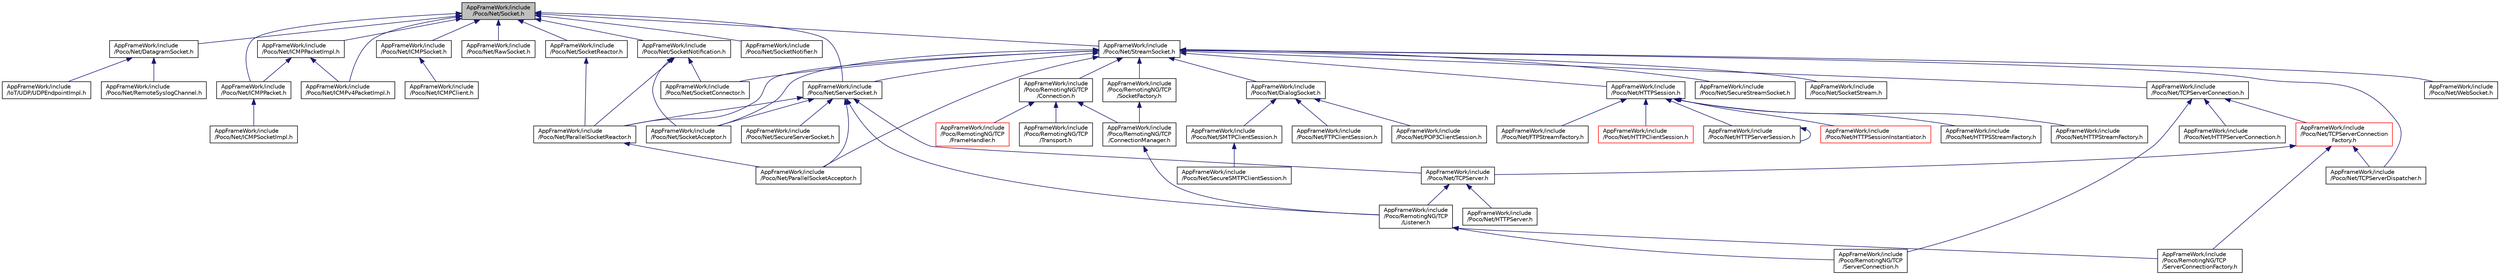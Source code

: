 digraph "AppFrameWork/include/Poco/Net/Socket.h"
{
 // LATEX_PDF_SIZE
  edge [fontname="Helvetica",fontsize="10",labelfontname="Helvetica",labelfontsize="10"];
  node [fontname="Helvetica",fontsize="10",shape=record];
  Node1 [label="AppFrameWork/include\l/Poco/Net/Socket.h",height=0.2,width=0.4,color="black", fillcolor="grey75", style="filled", fontcolor="black",tooltip=" "];
  Node1 -> Node2 [dir="back",color="midnightblue",fontsize="10",style="solid"];
  Node2 [label="AppFrameWork/include\l/Poco/Net/DatagramSocket.h",height=0.2,width=0.4,color="black", fillcolor="white", style="filled",URL="$DatagramSocket_8h.html",tooltip=" "];
  Node2 -> Node3 [dir="back",color="midnightblue",fontsize="10",style="solid"];
  Node3 [label="AppFrameWork/include\l/IoT/UDP/UDPEndpointImpl.h",height=0.2,width=0.4,color="black", fillcolor="white", style="filled",URL="$UDPEndpointImpl_8h.html",tooltip=" "];
  Node2 -> Node4 [dir="back",color="midnightblue",fontsize="10",style="solid"];
  Node4 [label="AppFrameWork/include\l/Poco/Net/RemoteSyslogChannel.h",height=0.2,width=0.4,color="black", fillcolor="white", style="filled",URL="$RemoteSyslogChannel_8h.html",tooltip=" "];
  Node1 -> Node5 [dir="back",color="midnightblue",fontsize="10",style="solid"];
  Node5 [label="AppFrameWork/include\l/Poco/Net/ICMPPacket.h",height=0.2,width=0.4,color="black", fillcolor="white", style="filled",URL="$ICMPPacket_8h.html",tooltip=" "];
  Node5 -> Node6 [dir="back",color="midnightblue",fontsize="10",style="solid"];
  Node6 [label="AppFrameWork/include\l/Poco/Net/ICMPSocketImpl.h",height=0.2,width=0.4,color="black", fillcolor="white", style="filled",URL="$ICMPSocketImpl_8h.html",tooltip=" "];
  Node1 -> Node7 [dir="back",color="midnightblue",fontsize="10",style="solid"];
  Node7 [label="AppFrameWork/include\l/Poco/Net/ICMPPacketImpl.h",height=0.2,width=0.4,color="black", fillcolor="white", style="filled",URL="$ICMPPacketImpl_8h.html",tooltip=" "];
  Node7 -> Node5 [dir="back",color="midnightblue",fontsize="10",style="solid"];
  Node7 -> Node8 [dir="back",color="midnightblue",fontsize="10",style="solid"];
  Node8 [label="AppFrameWork/include\l/Poco/Net/ICMPv4PacketImpl.h",height=0.2,width=0.4,color="black", fillcolor="white", style="filled",URL="$ICMPv4PacketImpl_8h.html",tooltip=" "];
  Node1 -> Node9 [dir="back",color="midnightblue",fontsize="10",style="solid"];
  Node9 [label="AppFrameWork/include\l/Poco/Net/ICMPSocket.h",height=0.2,width=0.4,color="black", fillcolor="white", style="filled",URL="$ICMPSocket_8h.html",tooltip=" "];
  Node9 -> Node10 [dir="back",color="midnightblue",fontsize="10",style="solid"];
  Node10 [label="AppFrameWork/include\l/Poco/Net/ICMPClient.h",height=0.2,width=0.4,color="black", fillcolor="white", style="filled",URL="$ICMPClient_8h.html",tooltip=" "];
  Node1 -> Node8 [dir="back",color="midnightblue",fontsize="10",style="solid"];
  Node1 -> Node11 [dir="back",color="midnightblue",fontsize="10",style="solid"];
  Node11 [label="AppFrameWork/include\l/Poco/Net/RawSocket.h",height=0.2,width=0.4,color="black", fillcolor="white", style="filled",URL="$RawSocket_8h.html",tooltip=" "];
  Node1 -> Node12 [dir="back",color="midnightblue",fontsize="10",style="solid"];
  Node12 [label="AppFrameWork/include\l/Poco/Net/ServerSocket.h",height=0.2,width=0.4,color="black", fillcolor="white", style="filled",URL="$ServerSocket_8h.html",tooltip=" "];
  Node12 -> Node13 [dir="back",color="midnightblue",fontsize="10",style="solid"];
  Node13 [label="AppFrameWork/include\l/Poco/Net/ParallelSocketAcceptor.h",height=0.2,width=0.4,color="black", fillcolor="white", style="filled",URL="$ParallelSocketAcceptor_8h.html",tooltip=" "];
  Node12 -> Node14 [dir="back",color="midnightblue",fontsize="10",style="solid"];
  Node14 [label="AppFrameWork/include\l/Poco/Net/ParallelSocketReactor.h",height=0.2,width=0.4,color="black", fillcolor="white", style="filled",URL="$ParallelSocketReactor_8h.html",tooltip=" "];
  Node14 -> Node13 [dir="back",color="midnightblue",fontsize="10",style="solid"];
  Node12 -> Node15 [dir="back",color="midnightblue",fontsize="10",style="solid"];
  Node15 [label="AppFrameWork/include\l/Poco/Net/SecureServerSocket.h",height=0.2,width=0.4,color="black", fillcolor="white", style="filled",URL="$SecureServerSocket_8h.html",tooltip=" "];
  Node12 -> Node16 [dir="back",color="midnightblue",fontsize="10",style="solid"];
  Node16 [label="AppFrameWork/include\l/Poco/Net/SocketAcceptor.h",height=0.2,width=0.4,color="black", fillcolor="white", style="filled",URL="$SocketAcceptor_8h.html",tooltip=" "];
  Node12 -> Node17 [dir="back",color="midnightblue",fontsize="10",style="solid"];
  Node17 [label="AppFrameWork/include\l/Poco/Net/TCPServer.h",height=0.2,width=0.4,color="black", fillcolor="white", style="filled",URL="$TCPServer_8h.html",tooltip=" "];
  Node17 -> Node18 [dir="back",color="midnightblue",fontsize="10",style="solid"];
  Node18 [label="AppFrameWork/include\l/Poco/Net/HTTPServer.h",height=0.2,width=0.4,color="black", fillcolor="white", style="filled",URL="$HTTPServer_8h.html",tooltip=" "];
  Node17 -> Node19 [dir="back",color="midnightblue",fontsize="10",style="solid"];
  Node19 [label="AppFrameWork/include\l/Poco/RemotingNG/TCP\l/Listener.h",height=0.2,width=0.4,color="black", fillcolor="white", style="filled",URL="$TCP_2Listener_8h.html",tooltip=" "];
  Node19 -> Node20 [dir="back",color="midnightblue",fontsize="10",style="solid"];
  Node20 [label="AppFrameWork/include\l/Poco/RemotingNG/TCP\l/ServerConnection.h",height=0.2,width=0.4,color="black", fillcolor="white", style="filled",URL="$ServerConnection_8h.html",tooltip=" "];
  Node19 -> Node21 [dir="back",color="midnightblue",fontsize="10",style="solid"];
  Node21 [label="AppFrameWork/include\l/Poco/RemotingNG/TCP\l/ServerConnectionFactory.h",height=0.2,width=0.4,color="black", fillcolor="white", style="filled",URL="$ServerConnectionFactory_8h.html",tooltip=" "];
  Node12 -> Node19 [dir="back",color="midnightblue",fontsize="10",style="solid"];
  Node1 -> Node22 [dir="back",color="midnightblue",fontsize="10",style="solid"];
  Node22 [label="AppFrameWork/include\l/Poco/Net/SocketNotification.h",height=0.2,width=0.4,color="black", fillcolor="white", style="filled",URL="$SocketNotification_8h.html",tooltip=" "];
  Node22 -> Node14 [dir="back",color="midnightblue",fontsize="10",style="solid"];
  Node22 -> Node16 [dir="back",color="midnightblue",fontsize="10",style="solid"];
  Node22 -> Node23 [dir="back",color="midnightblue",fontsize="10",style="solid"];
  Node23 [label="AppFrameWork/include\l/Poco/Net/SocketConnector.h",height=0.2,width=0.4,color="black", fillcolor="white", style="filled",URL="$SocketConnector_8h.html",tooltip=" "];
  Node1 -> Node24 [dir="back",color="midnightblue",fontsize="10",style="solid"];
  Node24 [label="AppFrameWork/include\l/Poco/Net/SocketNotifier.h",height=0.2,width=0.4,color="black", fillcolor="white", style="filled",URL="$SocketNotifier_8h.html",tooltip=" "];
  Node1 -> Node25 [dir="back",color="midnightblue",fontsize="10",style="solid"];
  Node25 [label="AppFrameWork/include\l/Poco/Net/SocketReactor.h",height=0.2,width=0.4,color="black", fillcolor="white", style="filled",URL="$SocketReactor_8h.html",tooltip=" "];
  Node25 -> Node14 [dir="back",color="midnightblue",fontsize="10",style="solid"];
  Node1 -> Node26 [dir="back",color="midnightblue",fontsize="10",style="solid"];
  Node26 [label="AppFrameWork/include\l/Poco/Net/StreamSocket.h",height=0.2,width=0.4,color="black", fillcolor="white", style="filled",URL="$StreamSocket_8h.html",tooltip=" "];
  Node26 -> Node27 [dir="back",color="midnightblue",fontsize="10",style="solid"];
  Node27 [label="AppFrameWork/include\l/Poco/Net/DialogSocket.h",height=0.2,width=0.4,color="black", fillcolor="white", style="filled",URL="$DialogSocket_8h.html",tooltip=" "];
  Node27 -> Node28 [dir="back",color="midnightblue",fontsize="10",style="solid"];
  Node28 [label="AppFrameWork/include\l/Poco/Net/FTPClientSession.h",height=0.2,width=0.4,color="black", fillcolor="white", style="filled",URL="$FTPClientSession_8h.html",tooltip=" "];
  Node27 -> Node29 [dir="back",color="midnightblue",fontsize="10",style="solid"];
  Node29 [label="AppFrameWork/include\l/Poco/Net/POP3ClientSession.h",height=0.2,width=0.4,color="black", fillcolor="white", style="filled",URL="$POP3ClientSession_8h.html",tooltip=" "];
  Node27 -> Node30 [dir="back",color="midnightblue",fontsize="10",style="solid"];
  Node30 [label="AppFrameWork/include\l/Poco/Net/SMTPClientSession.h",height=0.2,width=0.4,color="black", fillcolor="white", style="filled",URL="$SMTPClientSession_8h.html",tooltip=" "];
  Node30 -> Node31 [dir="back",color="midnightblue",fontsize="10",style="solid"];
  Node31 [label="AppFrameWork/include\l/Poco/Net/SecureSMTPClientSession.h",height=0.2,width=0.4,color="black", fillcolor="white", style="filled",URL="$SecureSMTPClientSession_8h.html",tooltip=" "];
  Node26 -> Node32 [dir="back",color="midnightblue",fontsize="10",style="solid"];
  Node32 [label="AppFrameWork/include\l/Poco/Net/HTTPSession.h",height=0.2,width=0.4,color="black", fillcolor="white", style="filled",URL="$HTTPSession_8h.html",tooltip=" "];
  Node32 -> Node33 [dir="back",color="midnightblue",fontsize="10",style="solid"];
  Node33 [label="AppFrameWork/include\l/Poco/Net/FTPStreamFactory.h",height=0.2,width=0.4,color="black", fillcolor="white", style="filled",URL="$FTPStreamFactory_8h.html",tooltip=" "];
  Node32 -> Node34 [dir="back",color="midnightblue",fontsize="10",style="solid"];
  Node34 [label="AppFrameWork/include\l/Poco/Net/HTTPClientSession.h",height=0.2,width=0.4,color="red", fillcolor="white", style="filled",URL="$HTTPClientSession_8h.html",tooltip=" "];
  Node32 -> Node36 [dir="back",color="midnightblue",fontsize="10",style="solid"];
  Node36 [label="AppFrameWork/include\l/Poco/Net/HTTPServerSession.h",height=0.2,width=0.4,color="black", fillcolor="white", style="filled",URL="$HTTPServerSession_8h.html",tooltip=" "];
  Node36 -> Node36 [dir="back",color="midnightblue",fontsize="10",style="solid"];
  Node32 -> Node37 [dir="back",color="midnightblue",fontsize="10",style="solid"];
  Node37 [label="AppFrameWork/include\l/Poco/Net/HTTPSessionInstantiator.h",height=0.2,width=0.4,color="red", fillcolor="white", style="filled",URL="$HTTPSessionInstantiator_8h.html",tooltip=" "];
  Node32 -> Node39 [dir="back",color="midnightblue",fontsize="10",style="solid"];
  Node39 [label="AppFrameWork/include\l/Poco/Net/HTTPSStreamFactory.h",height=0.2,width=0.4,color="black", fillcolor="white", style="filled",URL="$HTTPSStreamFactory_8h.html",tooltip=" "];
  Node32 -> Node40 [dir="back",color="midnightblue",fontsize="10",style="solid"];
  Node40 [label="AppFrameWork/include\l/Poco/Net/HTTPStreamFactory.h",height=0.2,width=0.4,color="black", fillcolor="white", style="filled",URL="$HTTPStreamFactory_8h.html",tooltip=" "];
  Node26 -> Node13 [dir="back",color="midnightblue",fontsize="10",style="solid"];
  Node26 -> Node14 [dir="back",color="midnightblue",fontsize="10",style="solid"];
  Node26 -> Node41 [dir="back",color="midnightblue",fontsize="10",style="solid"];
  Node41 [label="AppFrameWork/include\l/Poco/Net/SecureStreamSocket.h",height=0.2,width=0.4,color="black", fillcolor="white", style="filled",URL="$SecureStreamSocket_8h.html",tooltip=" "];
  Node26 -> Node12 [dir="back",color="midnightblue",fontsize="10",style="solid"];
  Node26 -> Node16 [dir="back",color="midnightblue",fontsize="10",style="solid"];
  Node26 -> Node23 [dir="back",color="midnightblue",fontsize="10",style="solid"];
  Node26 -> Node42 [dir="back",color="midnightblue",fontsize="10",style="solid"];
  Node42 [label="AppFrameWork/include\l/Poco/Net/SocketStream.h",height=0.2,width=0.4,color="black", fillcolor="white", style="filled",URL="$SocketStream_8h.html",tooltip=" "];
  Node26 -> Node43 [dir="back",color="midnightblue",fontsize="10",style="solid"];
  Node43 [label="AppFrameWork/include\l/Poco/Net/TCPServerConnection.h",height=0.2,width=0.4,color="black", fillcolor="white", style="filled",URL="$TCPServerConnection_8h.html",tooltip=" "];
  Node43 -> Node44 [dir="back",color="midnightblue",fontsize="10",style="solid"];
  Node44 [label="AppFrameWork/include\l/Poco/Net/HTTPServerConnection.h",height=0.2,width=0.4,color="black", fillcolor="white", style="filled",URL="$HTTPServerConnection_8h.html",tooltip=" "];
  Node43 -> Node45 [dir="back",color="midnightblue",fontsize="10",style="solid"];
  Node45 [label="AppFrameWork/include\l/Poco/Net/TCPServerConnection\lFactory.h",height=0.2,width=0.4,color="red", fillcolor="white", style="filled",URL="$TCPServerConnectionFactory_8h.html",tooltip=" "];
  Node45 -> Node17 [dir="back",color="midnightblue",fontsize="10",style="solid"];
  Node45 -> Node47 [dir="back",color="midnightblue",fontsize="10",style="solid"];
  Node47 [label="AppFrameWork/include\l/Poco/Net/TCPServerDispatcher.h",height=0.2,width=0.4,color="black", fillcolor="white", style="filled",URL="$TCPServerDispatcher_8h.html",tooltip=" "];
  Node45 -> Node21 [dir="back",color="midnightblue",fontsize="10",style="solid"];
  Node43 -> Node20 [dir="back",color="midnightblue",fontsize="10",style="solid"];
  Node26 -> Node47 [dir="back",color="midnightblue",fontsize="10",style="solid"];
  Node26 -> Node48 [dir="back",color="midnightblue",fontsize="10",style="solid"];
  Node48 [label="AppFrameWork/include\l/Poco/Net/WebSocket.h",height=0.2,width=0.4,color="black", fillcolor="white", style="filled",URL="$WebSocket_8h.html",tooltip=" "];
  Node26 -> Node49 [dir="back",color="midnightblue",fontsize="10",style="solid"];
  Node49 [label="AppFrameWork/include\l/Poco/RemotingNG/TCP\l/Connection.h",height=0.2,width=0.4,color="black", fillcolor="white", style="filled",URL="$Connection_8h.html",tooltip=" "];
  Node49 -> Node50 [dir="back",color="midnightblue",fontsize="10",style="solid"];
  Node50 [label="AppFrameWork/include\l/Poco/RemotingNG/TCP\l/ConnectionManager.h",height=0.2,width=0.4,color="black", fillcolor="white", style="filled",URL="$ConnectionManager_8h.html",tooltip=" "];
  Node50 -> Node19 [dir="back",color="midnightblue",fontsize="10",style="solid"];
  Node49 -> Node51 [dir="back",color="midnightblue",fontsize="10",style="solid"];
  Node51 [label="AppFrameWork/include\l/Poco/RemotingNG/TCP\l/FrameHandler.h",height=0.2,width=0.4,color="red", fillcolor="white", style="filled",URL="$FrameHandler_8h.html",tooltip=" "];
  Node49 -> Node55 [dir="back",color="midnightblue",fontsize="10",style="solid"];
  Node55 [label="AppFrameWork/include\l/Poco/RemotingNG/TCP\l/Transport.h",height=0.2,width=0.4,color="black", fillcolor="white", style="filled",URL="$TCP_2Transport_8h.html",tooltip=" "];
  Node26 -> Node56 [dir="back",color="midnightblue",fontsize="10",style="solid"];
  Node56 [label="AppFrameWork/include\l/Poco/RemotingNG/TCP\l/SocketFactory.h",height=0.2,width=0.4,color="black", fillcolor="white", style="filled",URL="$SocketFactory_8h.html",tooltip=" "];
  Node56 -> Node50 [dir="back",color="midnightblue",fontsize="10",style="solid"];
}
